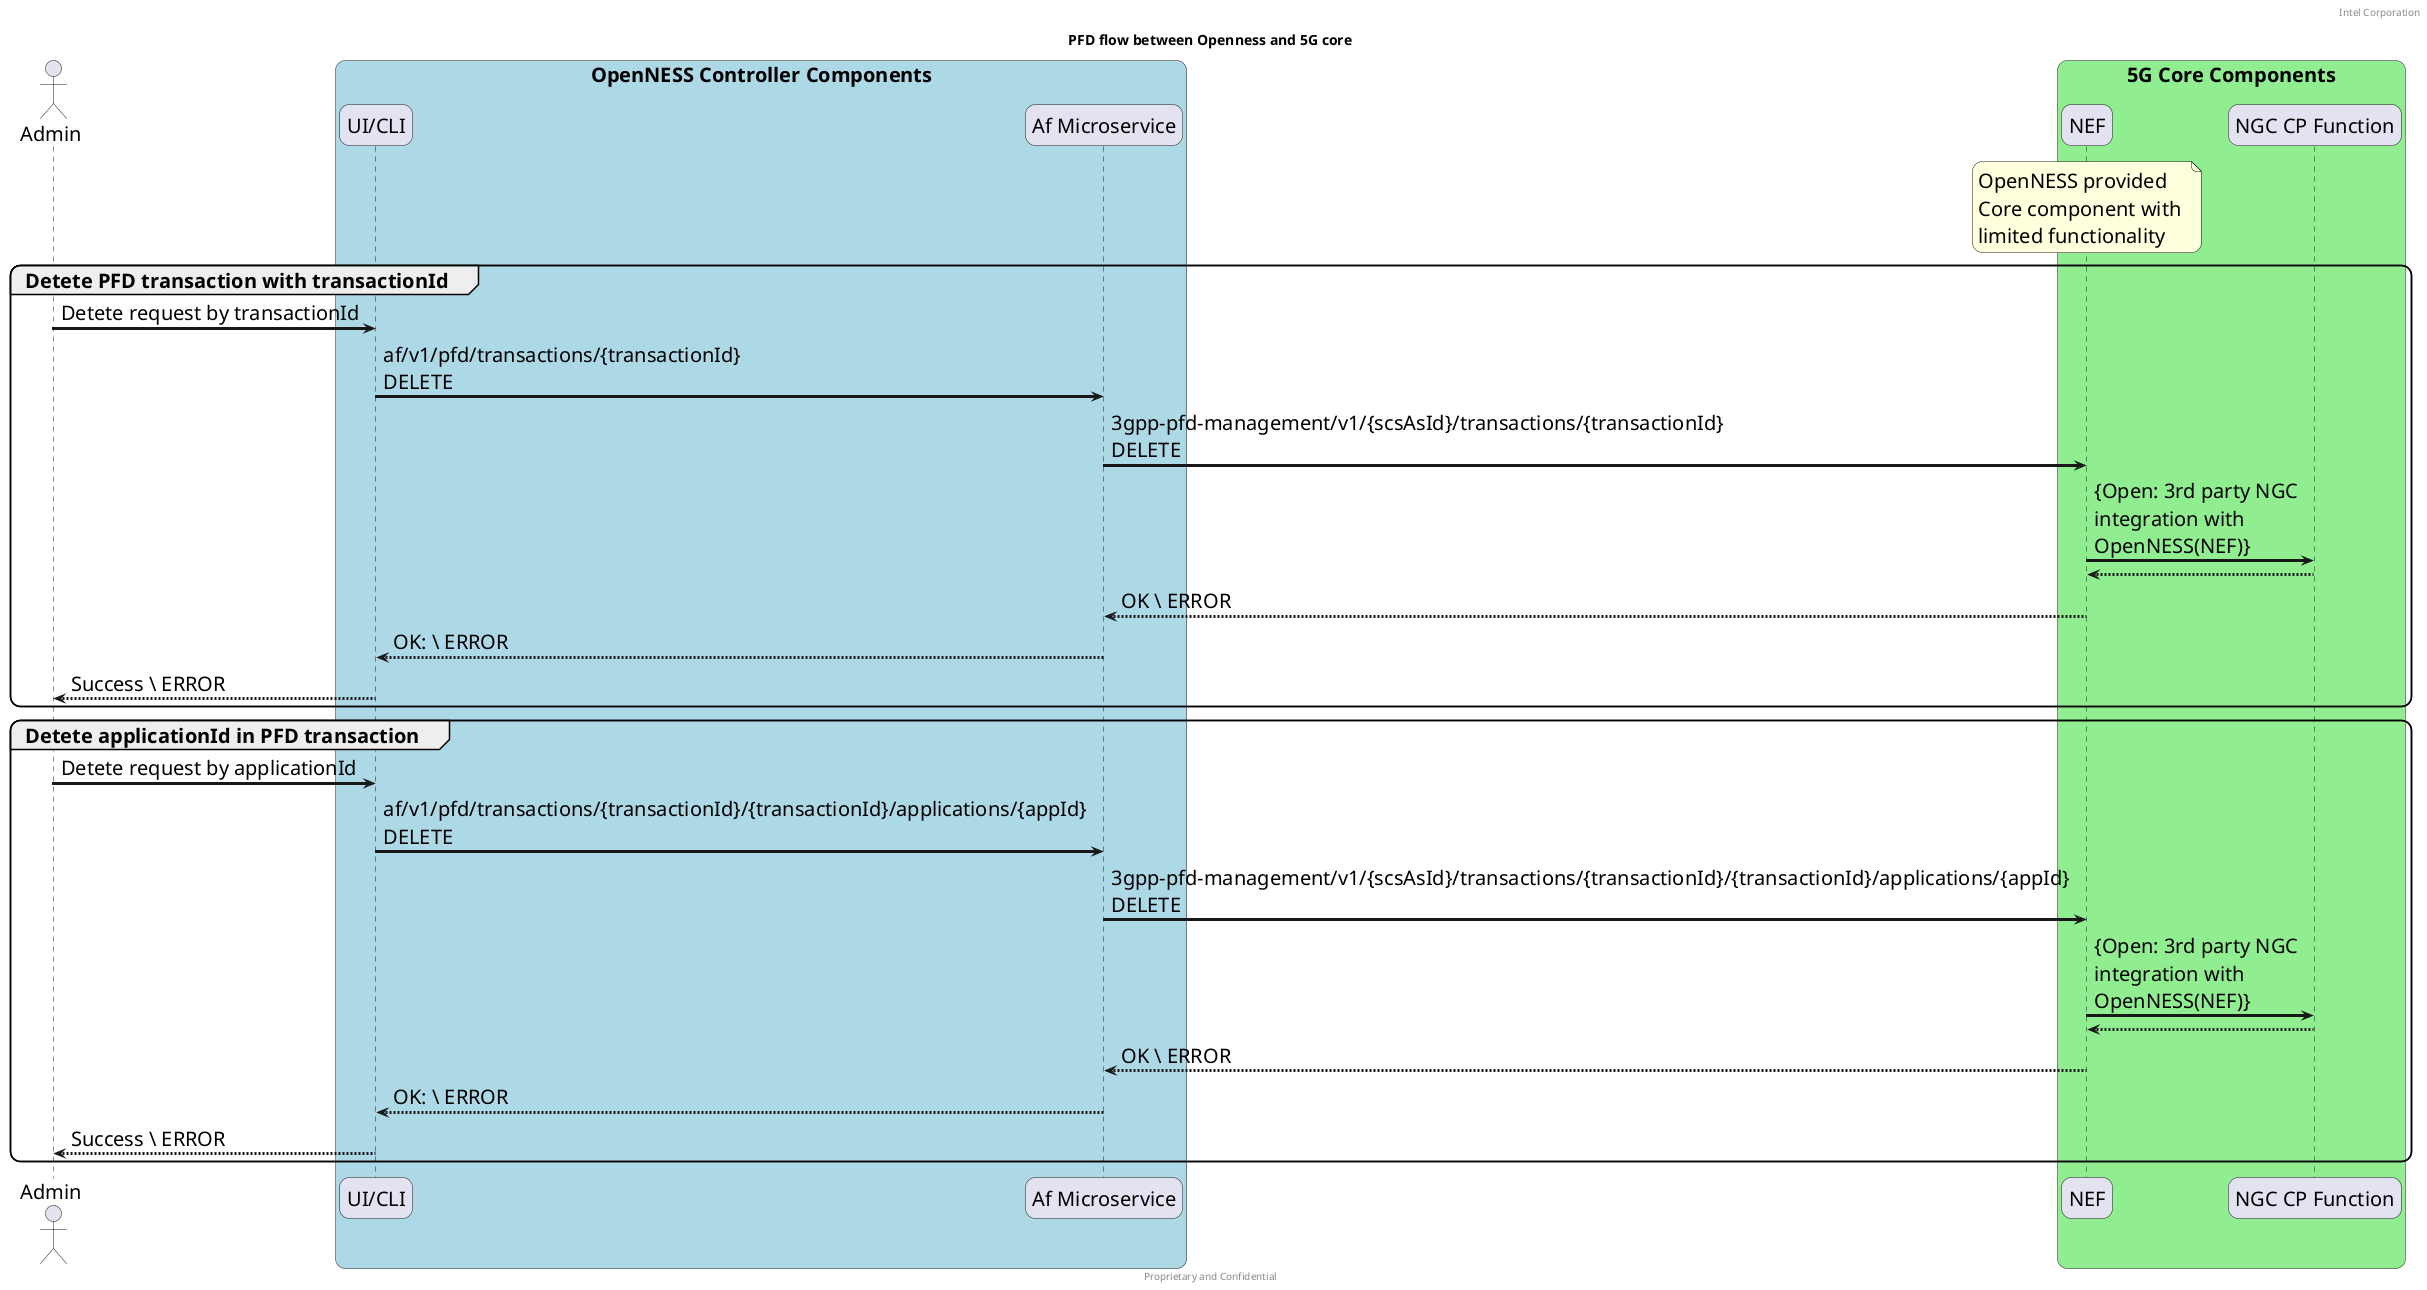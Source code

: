 @startuml
/' SPDX-License-Identifier: Apache-2.0
   Copyright (c) 2020 Intel Corporation
'/
skinparam monochrome false
skinparam roundcorner 20
skinparam defaultFontName "Intel Clear"
skinparam defaultFontSize 20
skinparam maxmessagesize 300
skinparam sequenceArrowThickness 3

header Intel Corporation
footer Proprietary and Confidential

title PFD flow between Openness and 5G core

actor Admin as user
participant "UI/CLI" as UI 
participant "Af Microservice" as AF 
participant "NEF" as NEF
participant "NGC CP Function" as 5GC

box "OpenNESS Controller Components" #LightBlue
	participant UI
    participant AF
end box

box "5G Core Components" #LightGreen
	participant NEF
    note over NEF 
        OpenNESS provided 
        Core component with 
        limited functionality
    end note    
    participant 5GC
end box

group Detete PFD transaction with transactionId 
    user -> UI : Detete request by transactionId
    UI -> AF : af/v1/pfd/transactions/{transactionId} DELETE
    AF -> NEF : 3gpp-pfd-management/v1/{scsAsId}/transactions/{transactionId} DELETE
    NEF -> 5GC : {Open: 3rd party NGC integration with OpenNESS(NEF)}
    5GC --> NEF :
    NEF --> AF : OK \ ERROR 
    AF --> UI : OK: \ ERROR 
    UI --> user : Success \ ERROR
end

group Detete applicationId in PFD transaction
    user -> UI : Detete request by applicationId
    UI -> AF : af/v1/pfd/transactions/{transactionId}/{transactionId}/applications/{appId} DELETE
    AF -> NEF : 3gpp-pfd-management/v1/{scsAsId}/transactions/{transactionId}/{transactionId}/applications/{appId} DELETE
    NEF -> 5GC : {Open: 3rd party NGC integration with OpenNESS(NEF)}
    5GC --> NEF :

    NEF --> AF : OK \ ERROR 
    AF --> UI : OK: \ ERROR 
    UI --> user : Success \ ERROR
end

@enduml